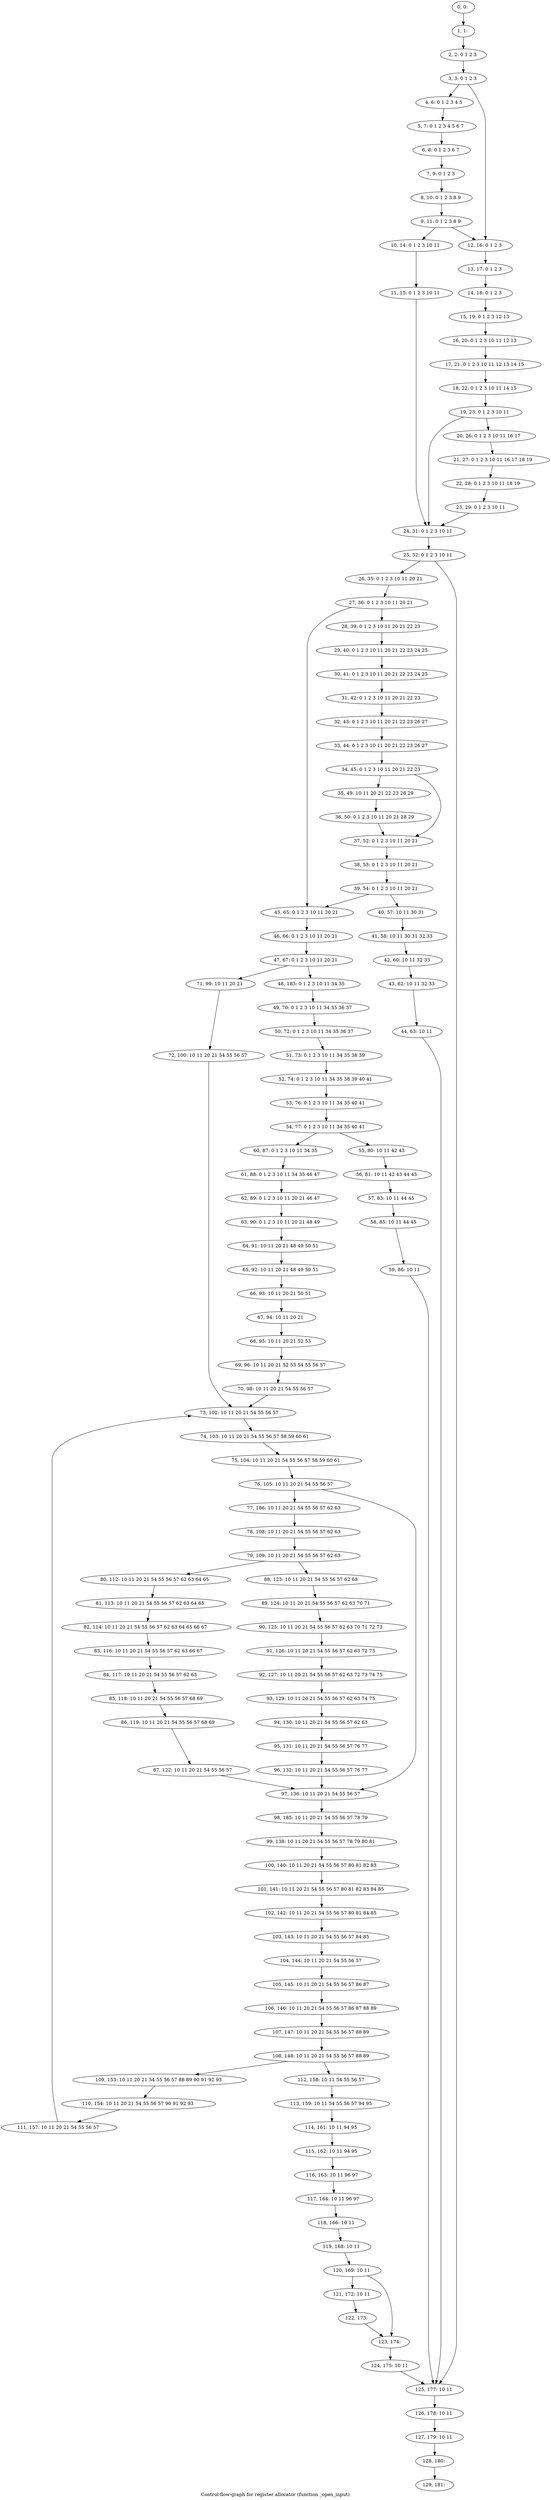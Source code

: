 digraph G {
graph [label="Control-flow-graph for register allocator (function _open_input)"]
0[label="0, 0: "];
1[label="1, 1: "];
2[label="2, 2: 0 1 2 3 "];
3[label="3, 3: 0 1 2 3 "];
4[label="4, 6: 0 1 2 3 4 5 "];
5[label="5, 7: 0 1 2 3 4 5 6 7 "];
6[label="6, 8: 0 1 2 3 6 7 "];
7[label="7, 9: 0 1 2 3 "];
8[label="8, 10: 0 1 2 3 8 9 "];
9[label="9, 11: 0 1 2 3 8 9 "];
10[label="10, 14: 0 1 2 3 10 11 "];
11[label="11, 15: 0 1 2 3 10 11 "];
12[label="12, 16: 0 1 2 3 "];
13[label="13, 17: 0 1 2 3 "];
14[label="14, 18: 0 1 2 3 "];
15[label="15, 19: 0 1 2 3 12 13 "];
16[label="16, 20: 0 1 2 3 10 11 12 13 "];
17[label="17, 21: 0 1 2 3 10 11 12 13 14 15 "];
18[label="18, 22: 0 1 2 3 10 11 14 15 "];
19[label="19, 23: 0 1 2 3 10 11 "];
20[label="20, 26: 0 1 2 3 10 11 16 17 "];
21[label="21, 27: 0 1 2 3 10 11 16 17 18 19 "];
22[label="22, 28: 0 1 2 3 10 11 18 19 "];
23[label="23, 29: 0 1 2 3 10 11 "];
24[label="24, 31: 0 1 2 3 10 11 "];
25[label="25, 32: 0 1 2 3 10 11 "];
26[label="26, 35: 0 1 2 3 10 11 20 21 "];
27[label="27, 36: 0 1 2 3 10 11 20 21 "];
28[label="28, 39: 0 1 2 3 10 11 20 21 22 23 "];
29[label="29, 40: 0 1 2 3 10 11 20 21 22 23 24 25 "];
30[label="30, 41: 0 1 2 3 10 11 20 21 22 23 24 25 "];
31[label="31, 42: 0 1 2 3 10 11 20 21 22 23 "];
32[label="32, 43: 0 1 2 3 10 11 20 21 22 23 26 27 "];
33[label="33, 44: 0 1 2 3 10 11 20 21 22 23 26 27 "];
34[label="34, 45: 0 1 2 3 10 11 20 21 22 23 "];
35[label="35, 49: 10 11 20 21 22 23 28 29 "];
36[label="36, 50: 0 1 2 3 10 11 20 21 28 29 "];
37[label="37, 52: 0 1 2 3 10 11 20 21 "];
38[label="38, 53: 0 1 2 3 10 11 20 21 "];
39[label="39, 54: 0 1 2 3 10 11 20 21 "];
40[label="40, 57: 10 11 30 31 "];
41[label="41, 58: 10 11 30 31 32 33 "];
42[label="42, 60: 10 11 32 33 "];
43[label="43, 62: 10 11 32 33 "];
44[label="44, 63: 10 11 "];
45[label="45, 65: 0 1 2 3 10 11 20 21 "];
46[label="46, 66: 0 1 2 3 10 11 20 21 "];
47[label="47, 67: 0 1 2 3 10 11 20 21 "];
48[label="48, 183: 0 1 2 3 10 11 34 35 "];
49[label="49, 70: 0 1 2 3 10 11 34 35 36 37 "];
50[label="50, 72: 0 1 2 3 10 11 34 35 36 37 "];
51[label="51, 73: 0 1 2 3 10 11 34 35 38 39 "];
52[label="52, 74: 0 1 2 3 10 11 34 35 38 39 40 41 "];
53[label="53, 76: 0 1 2 3 10 11 34 35 40 41 "];
54[label="54, 77: 0 1 2 3 10 11 34 35 40 41 "];
55[label="55, 80: 10 11 42 43 "];
56[label="56, 81: 10 11 42 43 44 45 "];
57[label="57, 83: 10 11 44 45 "];
58[label="58, 85: 10 11 44 45 "];
59[label="59, 86: 10 11 "];
60[label="60, 87: 0 1 2 3 10 11 34 35 "];
61[label="61, 88: 0 1 2 3 10 11 34 35 46 47 "];
62[label="62, 89: 0 1 2 3 10 11 20 21 46 47 "];
63[label="63, 90: 0 1 2 3 10 11 20 21 48 49 "];
64[label="64, 91: 10 11 20 21 48 49 50 51 "];
65[label="65, 92: 10 11 20 21 48 49 50 51 "];
66[label="66, 93: 10 11 20 21 50 51 "];
67[label="67, 94: 10 11 20 21 "];
68[label="68, 95: 10 11 20 21 52 53 "];
69[label="69, 96: 10 11 20 21 52 53 54 55 56 57 "];
70[label="70, 98: 10 11 20 21 54 55 56 57 "];
71[label="71, 99: 10 11 20 21 "];
72[label="72, 100: 10 11 20 21 54 55 56 57 "];
73[label="73, 102: 10 11 20 21 54 55 56 57 "];
74[label="74, 103: 10 11 20 21 54 55 56 57 58 59 60 61 "];
75[label="75, 104: 10 11 20 21 54 55 56 57 58 59 60 61 "];
76[label="76, 105: 10 11 20 21 54 55 56 57 "];
77[label="77, 186: 10 11 20 21 54 55 56 57 62 63 "];
78[label="78, 108: 10 11 20 21 54 55 56 57 62 63 "];
79[label="79, 109: 10 11 20 21 54 55 56 57 62 63 "];
80[label="80, 112: 10 11 20 21 54 55 56 57 62 63 64 65 "];
81[label="81, 113: 10 11 20 21 54 55 56 57 62 63 64 65 "];
82[label="82, 114: 10 11 20 21 54 55 56 57 62 63 64 65 66 67 "];
83[label="83, 116: 10 11 20 21 54 55 56 57 62 63 66 67 "];
84[label="84, 117: 10 11 20 21 54 55 56 57 62 63 "];
85[label="85, 118: 10 11 20 21 54 55 56 57 68 69 "];
86[label="86, 119: 10 11 20 21 54 55 56 57 68 69 "];
87[label="87, 122: 10 11 20 21 54 55 56 57 "];
88[label="88, 123: 10 11 20 21 54 55 56 57 62 63 "];
89[label="89, 124: 10 11 20 21 54 55 56 57 62 63 70 71 "];
90[label="90, 125: 10 11 20 21 54 55 56 57 62 63 70 71 72 73 "];
91[label="91, 126: 10 11 20 21 54 55 56 57 62 63 72 73 "];
92[label="92, 127: 10 11 20 21 54 55 56 57 62 63 72 73 74 75 "];
93[label="93, 129: 10 11 20 21 54 55 56 57 62 63 74 75 "];
94[label="94, 130: 10 11 20 21 54 55 56 57 62 63 "];
95[label="95, 131: 10 11 20 21 54 55 56 57 76 77 "];
96[label="96, 132: 10 11 20 21 54 55 56 57 76 77 "];
97[label="97, 136: 10 11 20 21 54 55 56 57 "];
98[label="98, 185: 10 11 20 21 54 55 56 57 78 79 "];
99[label="99, 138: 10 11 20 21 54 55 56 57 78 79 80 81 "];
100[label="100, 140: 10 11 20 21 54 55 56 57 80 81 82 83 "];
101[label="101, 141: 10 11 20 21 54 55 56 57 80 81 82 83 84 85 "];
102[label="102, 142: 10 11 20 21 54 55 56 57 80 81 84 85 "];
103[label="103, 143: 10 11 20 21 54 55 56 57 84 85 "];
104[label="104, 144: 10 11 20 21 54 55 56 57 "];
105[label="105, 145: 10 11 20 21 54 55 56 57 86 87 "];
106[label="106, 146: 10 11 20 21 54 55 56 57 86 87 88 89 "];
107[label="107, 147: 10 11 20 21 54 55 56 57 88 89 "];
108[label="108, 148: 10 11 20 21 54 55 56 57 88 89 "];
109[label="109, 153: 10 11 20 21 54 55 56 57 88 89 90 91 92 93 "];
110[label="110, 154: 10 11 20 21 54 55 56 57 90 91 92 93 "];
111[label="111, 157: 10 11 20 21 54 55 56 57 "];
112[label="112, 158: 10 11 54 55 56 57 "];
113[label="113, 159: 10 11 54 55 56 57 94 95 "];
114[label="114, 161: 10 11 94 95 "];
115[label="115, 162: 10 11 94 95 "];
116[label="116, 163: 10 11 96 97 "];
117[label="117, 164: 10 11 96 97 "];
118[label="118, 166: 10 11 "];
119[label="119, 168: 10 11 "];
120[label="120, 169: 10 11 "];
121[label="121, 172: 10 11 "];
122[label="122, 173: "];
123[label="123, 174: "];
124[label="124, 175: 10 11 "];
125[label="125, 177: 10 11 "];
126[label="126, 178: 10 11 "];
127[label="127, 179: 10 11 "];
128[label="128, 180: "];
129[label="129, 181: "];
0->1 ;
1->2 ;
2->3 ;
3->4 ;
3->12 ;
4->5 ;
5->6 ;
6->7 ;
7->8 ;
8->9 ;
9->10 ;
9->12 ;
10->11 ;
11->24 ;
12->13 ;
13->14 ;
14->15 ;
15->16 ;
16->17 ;
17->18 ;
18->19 ;
19->20 ;
19->24 ;
20->21 ;
21->22 ;
22->23 ;
23->24 ;
24->25 ;
25->26 ;
25->125 ;
26->27 ;
27->28 ;
27->45 ;
28->29 ;
29->30 ;
30->31 ;
31->32 ;
32->33 ;
33->34 ;
34->35 ;
34->37 ;
35->36 ;
36->37 ;
37->38 ;
38->39 ;
39->40 ;
39->45 ;
40->41 ;
41->42 ;
42->43 ;
43->44 ;
44->125 ;
45->46 ;
46->47 ;
47->48 ;
47->71 ;
48->49 ;
49->50 ;
50->51 ;
51->52 ;
52->53 ;
53->54 ;
54->55 ;
54->60 ;
55->56 ;
56->57 ;
57->58 ;
58->59 ;
59->125 ;
60->61 ;
61->62 ;
62->63 ;
63->64 ;
64->65 ;
65->66 ;
66->67 ;
67->68 ;
68->69 ;
69->70 ;
70->73 ;
71->72 ;
72->73 ;
73->74 ;
74->75 ;
75->76 ;
76->77 ;
76->97 ;
77->78 ;
78->79 ;
79->80 ;
79->88 ;
80->81 ;
81->82 ;
82->83 ;
83->84 ;
84->85 ;
85->86 ;
86->87 ;
87->97 ;
88->89 ;
89->90 ;
90->91 ;
91->92 ;
92->93 ;
93->94 ;
94->95 ;
95->96 ;
96->97 ;
97->98 ;
98->99 ;
99->100 ;
100->101 ;
101->102 ;
102->103 ;
103->104 ;
104->105 ;
105->106 ;
106->107 ;
107->108 ;
108->109 ;
108->112 ;
109->110 ;
110->111 ;
111->73 ;
112->113 ;
113->114 ;
114->115 ;
115->116 ;
116->117 ;
117->118 ;
118->119 ;
119->120 ;
120->121 ;
120->123 ;
121->122 ;
122->123 ;
123->124 ;
124->125 ;
125->126 ;
126->127 ;
127->128 ;
128->129 ;
}
